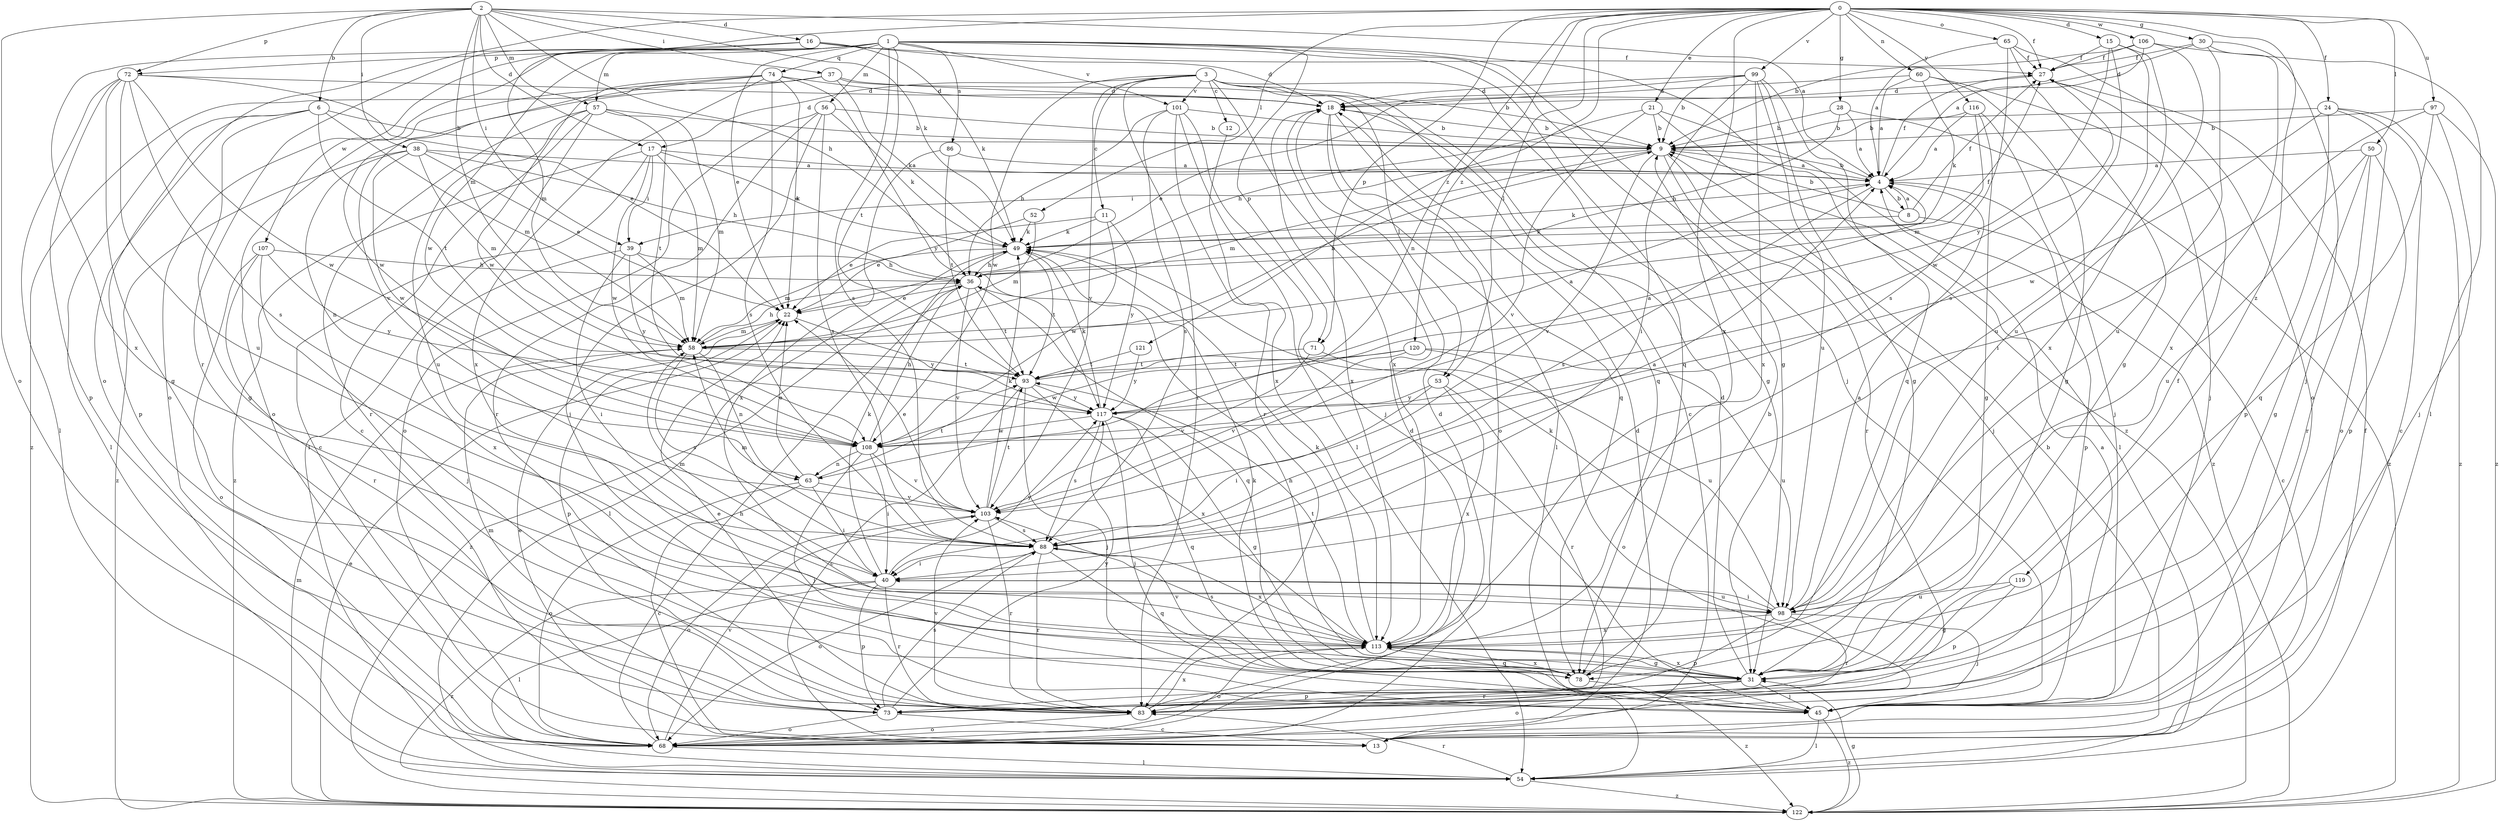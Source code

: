 strict digraph  {
0;
1;
2;
3;
4;
6;
8;
9;
11;
12;
13;
15;
16;
17;
18;
21;
22;
24;
27;
28;
30;
31;
36;
37;
38;
39;
40;
45;
49;
50;
52;
53;
54;
56;
57;
58;
60;
63;
65;
68;
71;
72;
73;
74;
78;
83;
86;
88;
93;
97;
98;
99;
101;
103;
106;
107;
108;
113;
116;
117;
119;
120;
121;
122;
0 -> 15  [label=d];
0 -> 21  [label=e];
0 -> 24  [label=f];
0 -> 27  [label=f];
0 -> 28  [label=g];
0 -> 30  [label=g];
0 -> 50  [label=l];
0 -> 52  [label=l];
0 -> 53  [label=l];
0 -> 60  [label=n];
0 -> 63  [label=n];
0 -> 65  [label=o];
0 -> 68  [label=o];
0 -> 71  [label=p];
0 -> 83  [label=r];
0 -> 97  [label=u];
0 -> 99  [label=v];
0 -> 106  [label=w];
0 -> 113  [label=x];
0 -> 116  [label=y];
0 -> 119  [label=z];
0 -> 120  [label=z];
0 -> 121  [label=z];
1 -> 22  [label=e];
1 -> 31  [label=g];
1 -> 45  [label=j];
1 -> 56  [label=m];
1 -> 57  [label=m];
1 -> 68  [label=o];
1 -> 71  [label=p];
1 -> 72  [label=p];
1 -> 74  [label=q];
1 -> 78  [label=q];
1 -> 86  [label=s];
1 -> 88  [label=s];
1 -> 93  [label=t];
1 -> 101  [label=v];
1 -> 107  [label=w];
1 -> 108  [label=w];
1 -> 122  [label=z];
2 -> 4  [label=a];
2 -> 6  [label=b];
2 -> 16  [label=d];
2 -> 17  [label=d];
2 -> 36  [label=h];
2 -> 37  [label=i];
2 -> 38  [label=i];
2 -> 39  [label=i];
2 -> 49  [label=k];
2 -> 57  [label=m];
2 -> 58  [label=m];
2 -> 68  [label=o];
2 -> 72  [label=p];
3 -> 11  [label=c];
3 -> 12  [label=c];
3 -> 13  [label=c];
3 -> 17  [label=d];
3 -> 31  [label=g];
3 -> 53  [label=l];
3 -> 78  [label=q];
3 -> 83  [label=r];
3 -> 101  [label=v];
3 -> 103  [label=v];
3 -> 108  [label=w];
3 -> 113  [label=x];
4 -> 8  [label=b];
4 -> 9  [label=b];
4 -> 27  [label=f];
4 -> 49  [label=k];
4 -> 73  [label=p];
4 -> 88  [label=s];
6 -> 9  [label=b];
6 -> 31  [label=g];
6 -> 54  [label=l];
6 -> 58  [label=m];
6 -> 73  [label=p];
6 -> 93  [label=t];
8 -> 4  [label=a];
8 -> 9  [label=b];
8 -> 13  [label=c];
8 -> 27  [label=f];
8 -> 49  [label=k];
9 -> 4  [label=a];
9 -> 39  [label=i];
9 -> 45  [label=j];
9 -> 58  [label=m];
9 -> 83  [label=r];
9 -> 103  [label=v];
11 -> 22  [label=e];
11 -> 49  [label=k];
11 -> 108  [label=w];
11 -> 117  [label=y];
12 -> 113  [label=x];
13 -> 9  [label=b];
13 -> 18  [label=d];
13 -> 22  [label=e];
15 -> 27  [label=f];
15 -> 88  [label=s];
15 -> 98  [label=u];
15 -> 113  [label=x];
15 -> 117  [label=y];
16 -> 18  [label=d];
16 -> 27  [label=f];
16 -> 49  [label=k];
16 -> 58  [label=m];
16 -> 113  [label=x];
17 -> 4  [label=a];
17 -> 13  [label=c];
17 -> 39  [label=i];
17 -> 49  [label=k];
17 -> 58  [label=m];
17 -> 108  [label=w];
17 -> 122  [label=z];
18 -> 9  [label=b];
18 -> 54  [label=l];
18 -> 68  [label=o];
18 -> 78  [label=q];
18 -> 113  [label=x];
21 -> 9  [label=b];
21 -> 36  [label=h];
21 -> 54  [label=l];
21 -> 103  [label=v];
21 -> 122  [label=z];
22 -> 58  [label=m];
22 -> 73  [label=p];
22 -> 117  [label=y];
24 -> 9  [label=b];
24 -> 13  [label=c];
24 -> 68  [label=o];
24 -> 73  [label=p];
24 -> 108  [label=w];
24 -> 122  [label=z];
27 -> 18  [label=d];
27 -> 108  [label=w];
28 -> 4  [label=a];
28 -> 9  [label=b];
28 -> 36  [label=h];
28 -> 122  [label=z];
30 -> 18  [label=d];
30 -> 27  [label=f];
30 -> 45  [label=j];
30 -> 98  [label=u];
30 -> 113  [label=x];
31 -> 18  [label=d];
31 -> 27  [label=f];
31 -> 36  [label=h];
31 -> 45  [label=j];
31 -> 68  [label=o];
31 -> 73  [label=p];
31 -> 83  [label=r];
31 -> 113  [label=x];
36 -> 22  [label=e];
36 -> 27  [label=f];
36 -> 78  [label=q];
36 -> 93  [label=t];
36 -> 103  [label=v];
36 -> 122  [label=z];
37 -> 9  [label=b];
37 -> 18  [label=d];
37 -> 49  [label=k];
37 -> 108  [label=w];
37 -> 122  [label=z];
38 -> 4  [label=a];
38 -> 22  [label=e];
38 -> 36  [label=h];
38 -> 58  [label=m];
38 -> 63  [label=n];
38 -> 108  [label=w];
38 -> 122  [label=z];
39 -> 36  [label=h];
39 -> 40  [label=i];
39 -> 58  [label=m];
39 -> 113  [label=x];
39 -> 117  [label=y];
40 -> 49  [label=k];
40 -> 54  [label=l];
40 -> 58  [label=m];
40 -> 73  [label=p];
40 -> 83  [label=r];
40 -> 98  [label=u];
40 -> 117  [label=y];
40 -> 122  [label=z];
45 -> 49  [label=k];
45 -> 54  [label=l];
45 -> 122  [label=z];
49 -> 36  [label=h];
49 -> 54  [label=l];
49 -> 58  [label=m];
49 -> 93  [label=t];
50 -> 4  [label=a];
50 -> 31  [label=g];
50 -> 73  [label=p];
50 -> 83  [label=r];
50 -> 98  [label=u];
52 -> 22  [label=e];
52 -> 49  [label=k];
52 -> 58  [label=m];
53 -> 40  [label=i];
53 -> 83  [label=r];
53 -> 113  [label=x];
53 -> 117  [label=y];
54 -> 27  [label=f];
54 -> 83  [label=r];
54 -> 122  [label=z];
56 -> 9  [label=b];
56 -> 45  [label=j];
56 -> 49  [label=k];
56 -> 68  [label=o];
56 -> 83  [label=r];
56 -> 88  [label=s];
57 -> 9  [label=b];
57 -> 13  [label=c];
57 -> 54  [label=l];
57 -> 58  [label=m];
57 -> 83  [label=r];
57 -> 93  [label=t];
57 -> 98  [label=u];
58 -> 9  [label=b];
58 -> 36  [label=h];
58 -> 63  [label=n];
58 -> 88  [label=s];
58 -> 93  [label=t];
60 -> 4  [label=a];
60 -> 18  [label=d];
60 -> 31  [label=g];
60 -> 45  [label=j];
60 -> 49  [label=k];
63 -> 13  [label=c];
63 -> 22  [label=e];
63 -> 40  [label=i];
63 -> 68  [label=o];
63 -> 93  [label=t];
63 -> 103  [label=v];
65 -> 4  [label=a];
65 -> 27  [label=f];
65 -> 31  [label=g];
65 -> 68  [label=o];
65 -> 88  [label=s];
68 -> 18  [label=d];
68 -> 36  [label=h];
68 -> 54  [label=l];
68 -> 103  [label=v];
71 -> 93  [label=t];
71 -> 98  [label=u];
71 -> 103  [label=v];
72 -> 18  [label=d];
72 -> 22  [label=e];
72 -> 31  [label=g];
72 -> 54  [label=l];
72 -> 73  [label=p];
72 -> 88  [label=s];
72 -> 98  [label=u];
72 -> 108  [label=w];
73 -> 13  [label=c];
73 -> 58  [label=m];
73 -> 68  [label=o];
73 -> 88  [label=s];
73 -> 117  [label=y];
74 -> 18  [label=d];
74 -> 22  [label=e];
74 -> 68  [label=o];
74 -> 88  [label=s];
74 -> 103  [label=v];
74 -> 108  [label=w];
74 -> 113  [label=x];
74 -> 117  [label=y];
78 -> 9  [label=b];
78 -> 103  [label=v];
78 -> 113  [label=x];
78 -> 122  [label=z];
83 -> 4  [label=a];
83 -> 18  [label=d];
83 -> 22  [label=e];
83 -> 68  [label=o];
83 -> 103  [label=v];
83 -> 113  [label=x];
86 -> 4  [label=a];
86 -> 93  [label=t];
86 -> 113  [label=x];
88 -> 4  [label=a];
88 -> 40  [label=i];
88 -> 58  [label=m];
88 -> 68  [label=o];
88 -> 78  [label=q];
88 -> 83  [label=r];
88 -> 113  [label=x];
93 -> 4  [label=a];
93 -> 13  [label=c];
93 -> 45  [label=j];
93 -> 113  [label=x];
93 -> 117  [label=y];
97 -> 9  [label=b];
97 -> 40  [label=i];
97 -> 45  [label=j];
97 -> 78  [label=q];
97 -> 122  [label=z];
98 -> 4  [label=a];
98 -> 40  [label=i];
98 -> 45  [label=j];
98 -> 49  [label=k];
98 -> 73  [label=p];
98 -> 83  [label=r];
98 -> 113  [label=x];
99 -> 9  [label=b];
99 -> 18  [label=d];
99 -> 22  [label=e];
99 -> 31  [label=g];
99 -> 40  [label=i];
99 -> 78  [label=q];
99 -> 98  [label=u];
99 -> 113  [label=x];
101 -> 9  [label=b];
101 -> 36  [label=h];
101 -> 45  [label=j];
101 -> 54  [label=l];
101 -> 83  [label=r];
101 -> 88  [label=s];
103 -> 22  [label=e];
103 -> 49  [label=k];
103 -> 68  [label=o];
103 -> 83  [label=r];
103 -> 88  [label=s];
103 -> 93  [label=t];
106 -> 4  [label=a];
106 -> 9  [label=b];
106 -> 27  [label=f];
106 -> 54  [label=l];
106 -> 98  [label=u];
107 -> 36  [label=h];
107 -> 45  [label=j];
107 -> 68  [label=o];
107 -> 83  [label=r];
107 -> 117  [label=y];
108 -> 36  [label=h];
108 -> 40  [label=i];
108 -> 45  [label=j];
108 -> 63  [label=n];
108 -> 103  [label=v];
113 -> 31  [label=g];
113 -> 49  [label=k];
113 -> 68  [label=o];
113 -> 78  [label=q];
113 -> 88  [label=s];
113 -> 93  [label=t];
116 -> 4  [label=a];
116 -> 9  [label=b];
116 -> 31  [label=g];
116 -> 45  [label=j];
116 -> 58  [label=m];
117 -> 4  [label=a];
117 -> 31  [label=g];
117 -> 45  [label=j];
117 -> 49  [label=k];
117 -> 78  [label=q];
117 -> 88  [label=s];
117 -> 108  [label=w];
119 -> 31  [label=g];
119 -> 73  [label=p];
119 -> 98  [label=u];
120 -> 68  [label=o];
120 -> 93  [label=t];
120 -> 98  [label=u];
120 -> 103  [label=v];
120 -> 108  [label=w];
121 -> 93  [label=t];
121 -> 117  [label=y];
122 -> 22  [label=e];
122 -> 31  [label=g];
122 -> 58  [label=m];
}
